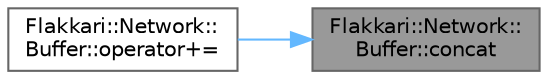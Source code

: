 digraph "Flakkari::Network::Buffer::concat"
{
 // LATEX_PDF_SIZE
  bgcolor="transparent";
  edge [fontname=Helvetica,fontsize=10,labelfontname=Helvetica,labelfontsize=10];
  node [fontname=Helvetica,fontsize=10,shape=box,height=0.2,width=0.4];
  rankdir="RL";
  Node1 [id="Node000001",label="Flakkari::Network::\lBuffer::concat",height=0.2,width=0.4,color="gray40", fillcolor="grey60", style="filled", fontcolor="black",tooltip="Concatenate two buffers together."];
  Node1 -> Node2 [id="edge1_Node000001_Node000002",dir="back",color="steelblue1",style="solid",tooltip=" "];
  Node2 [id="Node000002",label="Flakkari::Network::\lBuffer::operator+=",height=0.2,width=0.4,color="grey40", fillcolor="white", style="filled",URL="$d4/df8/classFlakkari_1_1Network_1_1Buffer.html#aed31f56d6b0d94a6f8c6ebeba96a4487",tooltip="Concatenate two buffers together."];
}
